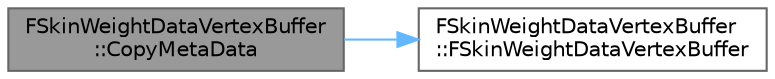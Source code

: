 digraph "FSkinWeightDataVertexBuffer::CopyMetaData"
{
 // INTERACTIVE_SVG=YES
 // LATEX_PDF_SIZE
  bgcolor="transparent";
  edge [fontname=Helvetica,fontsize=10,labelfontname=Helvetica,labelfontsize=10];
  node [fontname=Helvetica,fontsize=10,shape=box,height=0.2,width=0.4];
  rankdir="LR";
  Node1 [id="Node000001",label="FSkinWeightDataVertexBuffer\l::CopyMetaData",height=0.2,width=0.4,color="gray40", fillcolor="grey60", style="filled", fontcolor="black",tooltip=" "];
  Node1 -> Node2 [id="edge1_Node000001_Node000002",color="steelblue1",style="solid",tooltip=" "];
  Node2 [id="Node000002",label="FSkinWeightDataVertexBuffer\l::FSkinWeightDataVertexBuffer",height=0.2,width=0.4,color="grey40", fillcolor="white", style="filled",URL="$df/d6b/classFSkinWeightDataVertexBuffer.html#a8bb1b3fa8c9efc37e18da011f10b7028",tooltip="Default constructor."];
}
